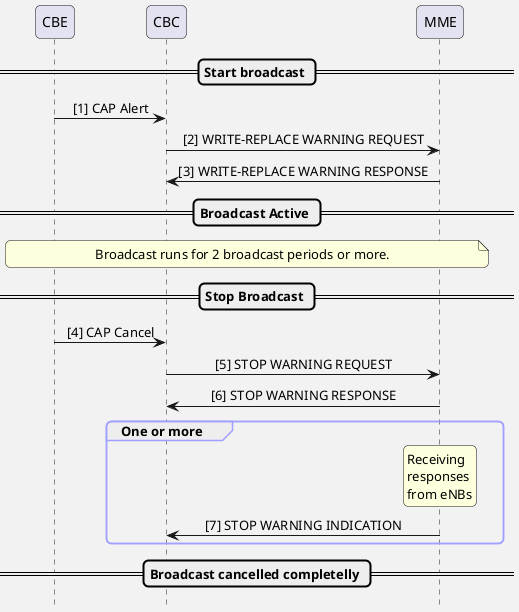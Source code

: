 @startuml
hide footbox
skinparam Shadowing false
skinparam BackgroundColor #f2f2f2
skinparam SequenceGroupBodyBackgroundColor transparent
skinparam roundcorner 10
skinparam ParticipantPadding 30
skinparam BoxPadding 10
skinparam SequenceGroupBorderColor #a0a0ff
skinparam SequenceMessageAlign center

participant CBE as cbe
participant CBC as cbc
participant MME as mme

== Start broadcast ==
cbe -> cbc: [1] CAP Alert
cbc -> mme: [2] WRITE-REPLACE WARNING REQUEST
mme -> cbc: [3] WRITE-REPLACE WARNING RESPONSE 

== Broadcast Active ==
note across: Broadcast runs for 2 broadcast periods or more. 

== Stop Broadcast ==
cbe -> cbc: [4] CAP Cancel
cbc -> mme: [5] STOP WARNING REQUEST
mme -> cbc: [6] STOP WARNING RESPONSE

group One or more
rnote over mme
 Receiving 
 responses 
 from eNBs
endrnote
mme -> cbc: [7] STOP WARNING INDICATION
end

== Broadcast cancelled completelly ==

@enduml
